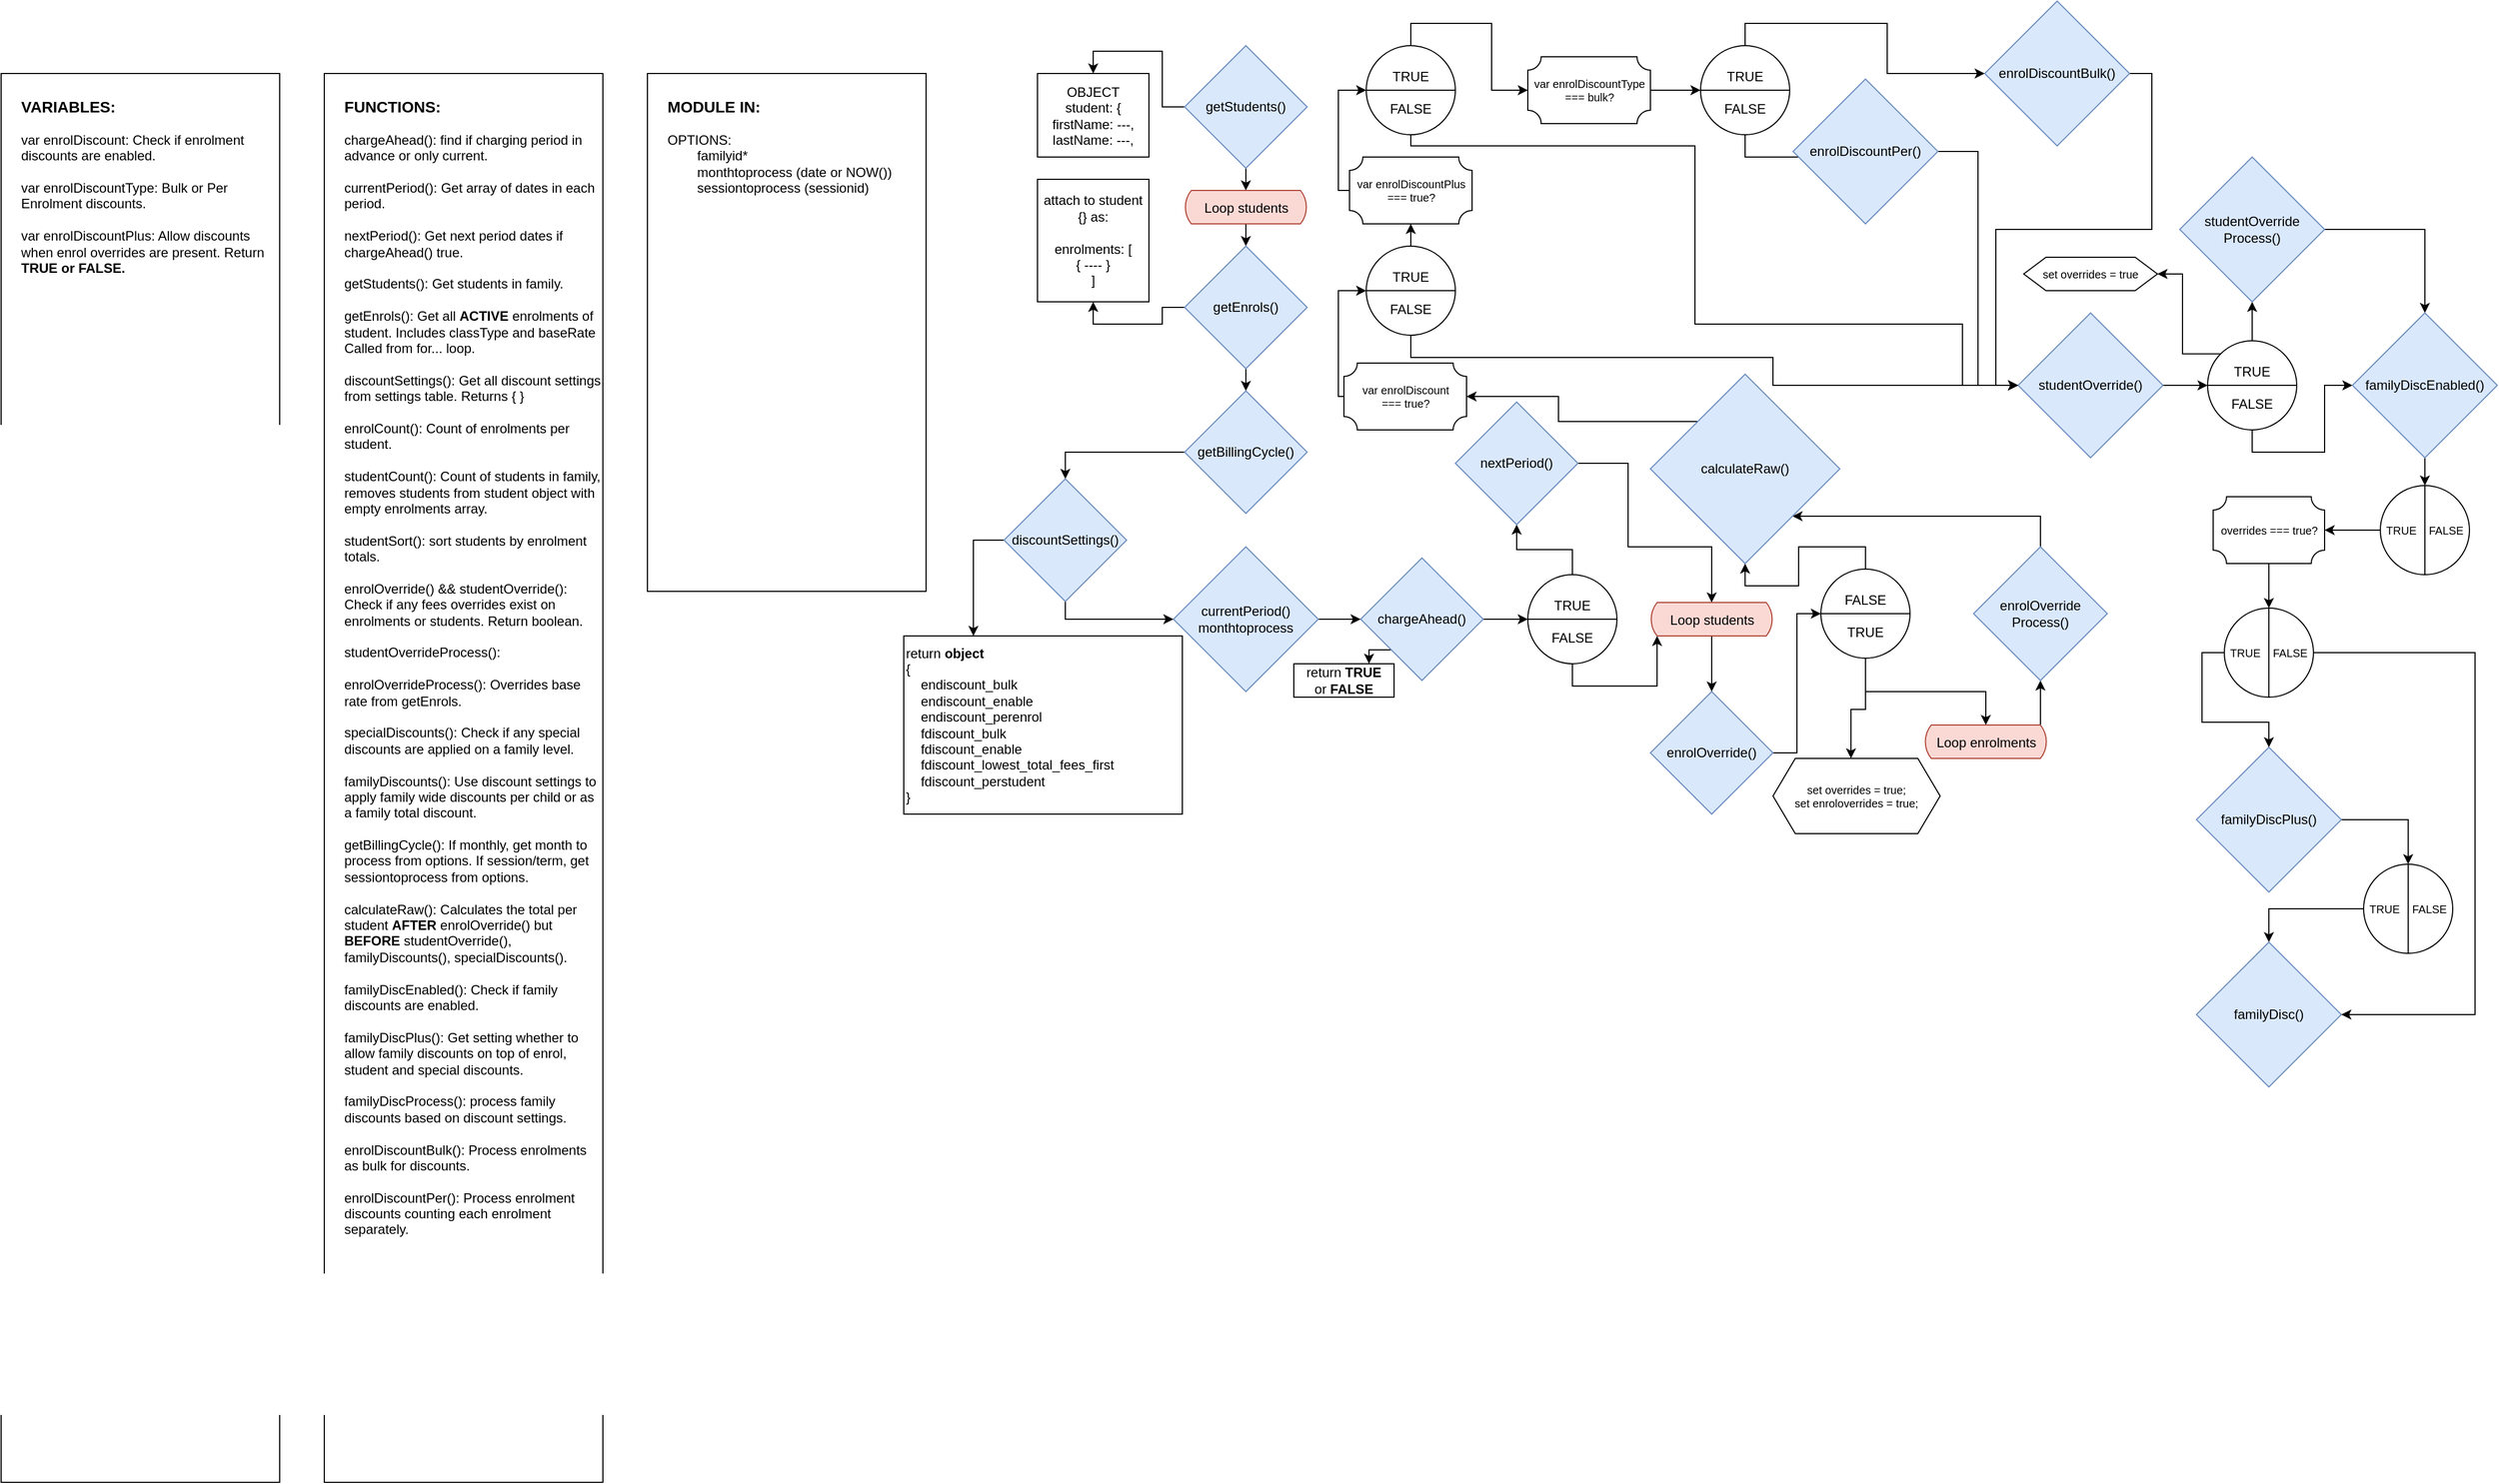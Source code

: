 <mxfile version="15.8.4" type="device"><diagram id="IL08OkszgOIaDv6bmQ_G" name="Page-1"><mxGraphModel dx="2839" dy="714" grid="1" gridSize="10" guides="1" tooltips="1" connect="1" arrows="1" fold="1" page="1" pageScale="1" pageWidth="1654" pageHeight="2336" math="0" shadow="0"><root><mxCell id="0"/><mxCell id="1" parent="0"/><mxCell id="KLefEmiW_nA1kZJqH7Eo-4" style="edgeStyle=orthogonalEdgeStyle;rounded=0;orthogonalLoop=1;jettySize=auto;html=1;exitX=0.5;exitY=1;exitDx=0;exitDy=0;entryX=0.5;entryY=0;entryDx=0;entryDy=0;entryPerimeter=0;" edge="1" parent="1" source="KLefEmiW_nA1kZJqH7Eo-1" target="KLefEmiW_nA1kZJqH7Eo-2"><mxGeometry relative="1" as="geometry"/></mxCell><mxCell id="KLefEmiW_nA1kZJqH7Eo-12" value="" style="edgeStyle=orthogonalEdgeStyle;rounded=0;orthogonalLoop=1;jettySize=auto;html=1;entryX=0.5;entryY=0;entryDx=0;entryDy=0;" edge="1" parent="1" source="KLefEmiW_nA1kZJqH7Eo-1" target="KLefEmiW_nA1kZJqH7Eo-11"><mxGeometry relative="1" as="geometry"/></mxCell><mxCell id="KLefEmiW_nA1kZJqH7Eo-1" value="getStudents()" style="rhombus;whiteSpace=wrap;html=1;fillColor=#dae8fc;strokeColor=#6c8ebf;" vertex="1" parent="1"><mxGeometry x="262" y="50" width="110" height="110" as="geometry"/></mxCell><mxCell id="KLefEmiW_nA1kZJqH7Eo-6" style="edgeStyle=orthogonalEdgeStyle;rounded=0;orthogonalLoop=1;jettySize=auto;html=1;exitX=0.5;exitY=1;exitDx=0;exitDy=0;exitPerimeter=0;entryX=0.5;entryY=0;entryDx=0;entryDy=0;" edge="1" parent="1" source="KLefEmiW_nA1kZJqH7Eo-2" target="KLefEmiW_nA1kZJqH7Eo-5"><mxGeometry relative="1" as="geometry"/></mxCell><mxCell id="KLefEmiW_nA1kZJqH7Eo-2" value="&lt;p style=&quot;line-height: 1&quot;&gt;Loop students&lt;/p&gt;" style="html=1;dashed=0;whitespace=wrap;shape=mxgraph.dfd.loop;fillColor=#fad9d5;strokeColor=#ae4132;" vertex="1" parent="1"><mxGeometry x="262" y="180" width="110" height="30" as="geometry"/></mxCell><mxCell id="KLefEmiW_nA1kZJqH7Eo-8" style="edgeStyle=orthogonalEdgeStyle;rounded=0;orthogonalLoop=1;jettySize=auto;html=1;exitX=0.5;exitY=1;exitDx=0;exitDy=0;entryX=0.5;entryY=0;entryDx=0;entryDy=0;" edge="1" parent="1" source="KLefEmiW_nA1kZJqH7Eo-5" target="KLefEmiW_nA1kZJqH7Eo-15"><mxGeometry relative="1" as="geometry"/></mxCell><mxCell id="KLefEmiW_nA1kZJqH7Eo-14" value="" style="edgeStyle=orthogonalEdgeStyle;rounded=0;orthogonalLoop=1;jettySize=auto;html=1;entryX=0.5;entryY=1;entryDx=0;entryDy=0;" edge="1" parent="1" source="KLefEmiW_nA1kZJqH7Eo-5" target="KLefEmiW_nA1kZJqH7Eo-13"><mxGeometry relative="1" as="geometry"/></mxCell><mxCell id="KLefEmiW_nA1kZJqH7Eo-5" value="getEnrols()" style="rhombus;whiteSpace=wrap;html=1;fillColor=#dae8fc;strokeColor=#6c8ebf;" vertex="1" parent="1"><mxGeometry x="262" y="230" width="110" height="110" as="geometry"/></mxCell><mxCell id="KLefEmiW_nA1kZJqH7Eo-29" style="edgeStyle=orthogonalEdgeStyle;rounded=0;orthogonalLoop=1;jettySize=auto;html=1;exitX=0;exitY=1;exitDx=0;exitDy=0;entryX=0.75;entryY=0;entryDx=0;entryDy=0;" edge="1" parent="1" source="KLefEmiW_nA1kZJqH7Eo-7" target="KLefEmiW_nA1kZJqH7Eo-9"><mxGeometry relative="1" as="geometry"/></mxCell><mxCell id="KLefEmiW_nA1kZJqH7Eo-30" style="edgeStyle=orthogonalEdgeStyle;rounded=0;orthogonalLoop=1;jettySize=auto;html=1;exitX=1;exitY=0.5;exitDx=0;exitDy=0;entryX=0;entryY=0.5;entryDx=0;entryDy=0;" edge="1" parent="1" source="KLefEmiW_nA1kZJqH7Eo-7" target="KLefEmiW_nA1kZJqH7Eo-22"><mxGeometry relative="1" as="geometry"/></mxCell><mxCell id="KLefEmiW_nA1kZJqH7Eo-7" value="chargeAhead()" style="rhombus;whiteSpace=wrap;html=1;fillColor=#dae8fc;strokeColor=#6c8ebf;" vertex="1" parent="1"><mxGeometry x="420" y="510" width="110" height="110" as="geometry"/></mxCell><mxCell id="KLefEmiW_nA1kZJqH7Eo-9" value="return &lt;b&gt;TRUE&lt;/b&gt;&lt;br&gt;or &lt;b&gt;FALSE&lt;/b&gt;" style="whiteSpace=wrap;html=1;" vertex="1" parent="1"><mxGeometry x="360" y="605" width="90" height="30" as="geometry"/></mxCell><mxCell id="KLefEmiW_nA1kZJqH7Eo-11" value="OBJECT&lt;br&gt;student: {&lt;br&gt;firstName: ---,&lt;br&gt;lastName: ---," style="whiteSpace=wrap;html=1;" vertex="1" parent="1"><mxGeometry x="130" y="75" width="100" height="75" as="geometry"/></mxCell><mxCell id="KLefEmiW_nA1kZJqH7Eo-13" value="attach to student {} as:&lt;br&gt;&lt;br&gt;enrolments: [&lt;br&gt;{ ---- }&lt;br&gt;]" style="whiteSpace=wrap;html=1;" vertex="1" parent="1"><mxGeometry x="130" y="170" width="100" height="110" as="geometry"/></mxCell><mxCell id="KLefEmiW_nA1kZJqH7Eo-100" style="edgeStyle=orthogonalEdgeStyle;rounded=0;orthogonalLoop=1;jettySize=auto;html=1;exitX=0;exitY=0.5;exitDx=0;exitDy=0;entryX=0.5;entryY=0;entryDx=0;entryDy=0;fontSize=10;" edge="1" parent="1" source="KLefEmiW_nA1kZJqH7Eo-15" target="KLefEmiW_nA1kZJqH7Eo-99"><mxGeometry relative="1" as="geometry"><Array as="points"><mxPoint x="155" y="415"/></Array></mxGeometry></mxCell><mxCell id="KLefEmiW_nA1kZJqH7Eo-15" value="getBillingCycle()" style="rhombus;whiteSpace=wrap;html=1;fillColor=#dae8fc;strokeColor=#6c8ebf;" vertex="1" parent="1"><mxGeometry x="262" y="360" width="110" height="110" as="geometry"/></mxCell><mxCell id="KLefEmiW_nA1kZJqH7Eo-19" value="&lt;h3&gt;MODULE IN:&lt;/h3&gt;&lt;div&gt;OPTIONS:&lt;/div&gt;&lt;div&gt;&lt;span style=&quot;white-space: pre&quot;&gt;&#9;&lt;/span&gt;familyid*&lt;/div&gt;&lt;div&gt;&lt;span style=&quot;white-space: pre&quot;&gt;&#9;&lt;/span&gt;monthtoprocess (date or NOW())&lt;br&gt;&lt;/div&gt;&lt;div&gt;&lt;span style=&quot;white-space: pre&quot;&gt;&#9;&lt;/span&gt;sessiontoprocess (sessionid)&lt;br&gt;&lt;/div&gt;" style="rounded=0;whiteSpace=wrap;html=1;align=left;labelPosition=center;verticalLabelPosition=middle;verticalAlign=top;spacing=3;spacingLeft=15;" vertex="1" parent="1"><mxGeometry x="-220" y="75" width="250" height="465" as="geometry"/></mxCell><mxCell id="KLefEmiW_nA1kZJqH7Eo-20" value="&lt;h3&gt;FUNCTIONS:&lt;/h3&gt;&lt;div&gt;chargeAhead(): find if charging period in advance or only current.&lt;/div&gt;&lt;div&gt;&lt;br&gt;&lt;/div&gt;&lt;div&gt;currentPeriod(): Get array of dates in each period.&lt;/div&gt;&lt;div&gt;&lt;br&gt;&lt;/div&gt;&lt;div&gt;nextPeriod(): Get next period dates if chargeAhead() true.&lt;/div&gt;&lt;div&gt;&lt;br&gt;&lt;/div&gt;&lt;div&gt;getStudents(): Get students in family.&lt;/div&gt;&lt;div&gt;&lt;br&gt;&lt;/div&gt;&lt;div&gt;getEnrols(): Get all &lt;b&gt;ACTIVE &lt;/b&gt;enrolments of student. Includes classType and baseRate Called from for... loop.&lt;/div&gt;&lt;div&gt;&lt;br&gt;&lt;/div&gt;&lt;div&gt;discountSettings(): Get all discount settings from settings table. Returns { }&lt;/div&gt;&lt;div&gt;&lt;br&gt;&lt;/div&gt;&lt;div&gt;enrolCount(): Count of enrolments per student.&lt;/div&gt;&lt;div&gt;&lt;br&gt;&lt;/div&gt;&lt;div&gt;studentCount(): Count of students in family, removes students from student object with empty enrolments array.&lt;/div&gt;&lt;div&gt;&lt;br&gt;&lt;/div&gt;&lt;div&gt;studentSort(): sort students by enrolment totals.&lt;/div&gt;&lt;div&gt;&lt;br&gt;&lt;/div&gt;&lt;div&gt;enrolOverride() &amp;amp;&amp;amp; studentOverride(): Check if any fees overrides exist on enrolments or students. Return boolean.&lt;/div&gt;&lt;div&gt;&lt;br&gt;&lt;/div&gt;&lt;div&gt;studentOverrideProcess&lt;span&gt;():&lt;/span&gt;&lt;/div&gt;&lt;div&gt;&lt;br&gt;&lt;/div&gt;&lt;div&gt;enrolOverrideProcess(): Overrides base rate from getEnrols.&lt;/div&gt;&lt;div&gt;&lt;br&gt;&lt;/div&gt;&lt;div&gt;specialDiscounts(): Check if any special discounts are applied on a family level.&lt;/div&gt;&lt;div&gt;&lt;br&gt;&lt;/div&gt;&lt;div&gt;familyDiscounts(): Use discount settings to apply family wide discounts per child or as a family total&amp;nbsp;&lt;span&gt;discount.&lt;/span&gt;&lt;/div&gt;&lt;div&gt;&lt;br&gt;&lt;/div&gt;&lt;div&gt;getBillingCycle(): If monthly, get month to process from options. If session/term, get sessiontoprocess from options.&lt;/div&gt;&lt;div&gt;&lt;br&gt;&lt;/div&gt;&lt;div&gt;calculateRaw(): Calculates the total per student &lt;b&gt;AFTER &lt;/b&gt;enrolOverride() but &lt;b&gt;BEFORE&lt;/b&gt;&amp;nbsp;studentOverride(), familyDiscounts(), specialDiscounts().&lt;/div&gt;&lt;div&gt;&lt;br&gt;&lt;/div&gt;&lt;div&gt;familyDiscEnabled(): Check if family discounts are enabled.&lt;/div&gt;&lt;div&gt;&lt;br&gt;&lt;/div&gt;&lt;div&gt;familyDiscPlus(): Get setting whether to allow family discounts on top of enrol, student and special discounts.&lt;/div&gt;&lt;div&gt;&lt;br&gt;&lt;/div&gt;&lt;div&gt;familyDiscProcess(): process family discounts based on discount settings.&lt;/div&gt;&lt;div&gt;&lt;br&gt;&lt;/div&gt;&lt;div&gt;&lt;span&gt;enrolDiscountBulk(): Process enrolments as bulk for discounts.&lt;/span&gt;&lt;br&gt;&lt;/div&gt;&lt;div&gt;&lt;span&gt;&lt;br&gt;&lt;/span&gt;&lt;/div&gt;&lt;div&gt;&lt;span&gt;enrolDiscountPer(): Process enrolment discounts counting each enrolment separately.&lt;/span&gt;&lt;/div&gt;" style="rounded=0;whiteSpace=wrap;html=1;align=left;labelPosition=center;verticalLabelPosition=middle;verticalAlign=top;spacing=3;spacingLeft=15;" vertex="1" parent="1"><mxGeometry x="-510" y="75" width="250" height="1265" as="geometry"/></mxCell><mxCell id="KLefEmiW_nA1kZJqH7Eo-32" style="edgeStyle=orthogonalEdgeStyle;rounded=0;orthogonalLoop=1;jettySize=auto;html=1;exitX=0.5;exitY=0;exitDx=0;exitDy=0;entryX=0.5;entryY=1;entryDx=0;entryDy=0;" edge="1" parent="1" source="KLefEmiW_nA1kZJqH7Eo-22" target="KLefEmiW_nA1kZJqH7Eo-31"><mxGeometry relative="1" as="geometry"/></mxCell><mxCell id="KLefEmiW_nA1kZJqH7Eo-66" style="edgeStyle=orthogonalEdgeStyle;rounded=0;orthogonalLoop=1;jettySize=auto;html=1;exitX=0.5;exitY=1;exitDx=0;exitDy=0;entryX=0;entryY=0;entryDx=6;entryDy=30;entryPerimeter=0;" edge="1" parent="1" source="KLefEmiW_nA1kZJqH7Eo-22" target="KLefEmiW_nA1kZJqH7Eo-38"><mxGeometry relative="1" as="geometry"/></mxCell><mxCell id="KLefEmiW_nA1kZJqH7Eo-22" value="&lt;br&gt;TRUE&lt;br&gt;&lt;br&gt;FALSE" style="shape=lineEllipse;perimeter=ellipsePerimeter;whiteSpace=wrap;html=1;backgroundOutline=1;align=center;verticalAlign=top;rotation=0;" vertex="1" parent="1"><mxGeometry x="570" y="525" width="80" height="80" as="geometry"/></mxCell><mxCell id="KLefEmiW_nA1kZJqH7Eo-28" style="edgeStyle=orthogonalEdgeStyle;rounded=0;orthogonalLoop=1;jettySize=auto;html=1;exitX=1;exitY=0.5;exitDx=0;exitDy=0;entryX=0;entryY=0.5;entryDx=0;entryDy=0;" edge="1" parent="1" source="KLefEmiW_nA1kZJqH7Eo-26" target="KLefEmiW_nA1kZJqH7Eo-7"><mxGeometry relative="1" as="geometry"/></mxCell><mxCell id="KLefEmiW_nA1kZJqH7Eo-26" value="currentPeriod()&lt;br&gt;monthtoprocess" style="rhombus;whiteSpace=wrap;html=1;fillColor=#dae8fc;strokeColor=#6c8ebf;" vertex="1" parent="1"><mxGeometry x="252" y="500" width="130" height="130" as="geometry"/></mxCell><mxCell id="KLefEmiW_nA1kZJqH7Eo-53" style="edgeStyle=orthogonalEdgeStyle;rounded=0;orthogonalLoop=1;jettySize=auto;html=1;exitX=1;exitY=0.5;exitDx=0;exitDy=0;entryX=0.5;entryY=0;entryDx=0;entryDy=0;entryPerimeter=0;" edge="1" parent="1" source="KLefEmiW_nA1kZJqH7Eo-31" target="KLefEmiW_nA1kZJqH7Eo-38"><mxGeometry relative="1" as="geometry"><Array as="points"><mxPoint x="660" y="425"/><mxPoint x="660" y="500"/><mxPoint x="735" y="500"/></Array></mxGeometry></mxCell><mxCell id="KLefEmiW_nA1kZJqH7Eo-31" value="nextPeriod()" style="rhombus;whiteSpace=wrap;html=1;fillColor=#dae8fc;strokeColor=#6c8ebf;" vertex="1" parent="1"><mxGeometry x="505" y="370" width="110" height="110" as="geometry"/></mxCell><mxCell id="KLefEmiW_nA1kZJqH7Eo-45" style="edgeStyle=orthogonalEdgeStyle;rounded=0;orthogonalLoop=1;jettySize=auto;html=1;exitX=1;exitY=0.5;exitDx=0;exitDy=0;entryX=0;entryY=0.5;entryDx=0;entryDy=0;" edge="1" parent="1" source="KLefEmiW_nA1kZJqH7Eo-33" target="KLefEmiW_nA1kZJqH7Eo-44"><mxGeometry relative="1" as="geometry"/></mxCell><mxCell id="KLefEmiW_nA1kZJqH7Eo-33" value="enrolOverride()" style="rhombus;whiteSpace=wrap;html=1;fillColor=#dae8fc;strokeColor=#6c8ebf;" vertex="1" parent="1"><mxGeometry x="680" y="630" width="110" height="110" as="geometry"/></mxCell><mxCell id="KLefEmiW_nA1kZJqH7Eo-63" style="edgeStyle=orthogonalEdgeStyle;rounded=0;orthogonalLoop=1;jettySize=auto;html=1;entryX=0;entryY=0.5;entryDx=0;entryDy=0;" edge="1" parent="1" source="KLefEmiW_nA1kZJqH7Eo-37" target="KLefEmiW_nA1kZJqH7Eo-41"><mxGeometry relative="1" as="geometry"/></mxCell><mxCell id="KLefEmiW_nA1kZJqH7Eo-37" value="studentOverride()" style="rhombus;whiteSpace=wrap;html=1;fillColor=#dae8fc;strokeColor=#6c8ebf;" vertex="1" parent="1"><mxGeometry x="1010" y="290" width="130" height="130" as="geometry"/></mxCell><mxCell id="KLefEmiW_nA1kZJqH7Eo-56" style="edgeStyle=orthogonalEdgeStyle;rounded=0;orthogonalLoop=1;jettySize=auto;html=1;exitX=0.5;exitY=1;exitDx=0;exitDy=0;exitPerimeter=0;entryX=0.5;entryY=0;entryDx=0;entryDy=0;" edge="1" parent="1" source="KLefEmiW_nA1kZJqH7Eo-38" target="KLefEmiW_nA1kZJqH7Eo-33"><mxGeometry relative="1" as="geometry"/></mxCell><mxCell id="KLefEmiW_nA1kZJqH7Eo-38" value="&lt;p style=&quot;line-height: 1&quot;&gt;Loop students&lt;/p&gt;" style="html=1;dashed=0;whitespace=wrap;shape=mxgraph.dfd.loop;fillColor=#fad9d5;strokeColor=#ae4132;" vertex="1" parent="1"><mxGeometry x="680" y="550" width="110" height="30" as="geometry"/></mxCell><mxCell id="KLefEmiW_nA1kZJqH7Eo-65" style="edgeStyle=orthogonalEdgeStyle;rounded=0;orthogonalLoop=1;jettySize=auto;html=1;entryX=0.5;entryY=1;entryDx=0;entryDy=0;" edge="1" parent="1" source="KLefEmiW_nA1kZJqH7Eo-41" target="KLefEmiW_nA1kZJqH7Eo-64"><mxGeometry relative="1" as="geometry"/></mxCell><mxCell id="KLefEmiW_nA1kZJqH7Eo-84" style="edgeStyle=orthogonalEdgeStyle;rounded=0;orthogonalLoop=1;jettySize=auto;html=1;exitX=0;exitY=0;exitDx=0;exitDy=0;entryX=1;entryY=0.5;entryDx=0;entryDy=0;fontSize=10;" edge="1" parent="1" source="KLefEmiW_nA1kZJqH7Eo-41" target="KLefEmiW_nA1kZJqH7Eo-83"><mxGeometry relative="1" as="geometry"/></mxCell><mxCell id="KLefEmiW_nA1kZJqH7Eo-94" style="edgeStyle=orthogonalEdgeStyle;rounded=0;orthogonalLoop=1;jettySize=auto;html=1;exitX=0.5;exitY=1;exitDx=0;exitDy=0;entryX=0;entryY=0.5;entryDx=0;entryDy=0;fontSize=10;" edge="1" parent="1" source="KLefEmiW_nA1kZJqH7Eo-41" target="KLefEmiW_nA1kZJqH7Eo-75"><mxGeometry relative="1" as="geometry"/></mxCell><mxCell id="KLefEmiW_nA1kZJqH7Eo-41" value="&lt;br&gt;TRUE&lt;br&gt;&lt;br&gt;FALSE" style="shape=lineEllipse;perimeter=ellipsePerimeter;whiteSpace=wrap;html=1;backgroundOutline=1;align=center;verticalAlign=top;rotation=0;" vertex="1" parent="1"><mxGeometry x="1180" y="315" width="80" height="80" as="geometry"/></mxCell><mxCell id="KLefEmiW_nA1kZJqH7Eo-48" style="edgeStyle=orthogonalEdgeStyle;rounded=0;orthogonalLoop=1;jettySize=auto;html=1;exitX=0.5;exitY=1;exitDx=0;exitDy=0;entryX=0.5;entryY=0;entryDx=0;entryDy=0;entryPerimeter=0;" edge="1" parent="1" source="KLefEmiW_nA1kZJqH7Eo-44" target="KLefEmiW_nA1kZJqH7Eo-46"><mxGeometry relative="1" as="geometry"/></mxCell><mxCell id="KLefEmiW_nA1kZJqH7Eo-82" style="edgeStyle=orthogonalEdgeStyle;rounded=0;orthogonalLoop=1;jettySize=auto;html=1;exitX=0.5;exitY=1;exitDx=0;exitDy=0;fontSize=10;" edge="1" parent="1" source="KLefEmiW_nA1kZJqH7Eo-44" target="KLefEmiW_nA1kZJqH7Eo-79"><mxGeometry relative="1" as="geometry"><Array as="points"><mxPoint x="873" y="646"/><mxPoint x="860" y="646"/></Array></mxGeometry></mxCell><mxCell id="KLefEmiW_nA1kZJqH7Eo-93" style="edgeStyle=orthogonalEdgeStyle;rounded=0;orthogonalLoop=1;jettySize=auto;html=1;exitX=0.5;exitY=0;exitDx=0;exitDy=0;entryX=0.5;entryY=1;entryDx=0;entryDy=0;fontSize=10;" edge="1" parent="1" source="KLefEmiW_nA1kZJqH7Eo-44" target="KLefEmiW_nA1kZJqH7Eo-58"><mxGeometry relative="1" as="geometry"/></mxCell><mxCell id="KLefEmiW_nA1kZJqH7Eo-44" value="&lt;br&gt;FALSE&lt;br&gt;&lt;br&gt;TRUE" style="shape=lineEllipse;perimeter=ellipsePerimeter;whiteSpace=wrap;html=1;backgroundOutline=1;align=center;verticalAlign=top;rotation=0;" vertex="1" parent="1"><mxGeometry x="833" y="520" width="80" height="80" as="geometry"/></mxCell><mxCell id="KLefEmiW_nA1kZJqH7Eo-81" style="edgeStyle=orthogonalEdgeStyle;rounded=0;orthogonalLoop=1;jettySize=auto;html=1;exitX=0;exitY=0;exitDx=104;exitDy=0;exitPerimeter=0;entryX=0.5;entryY=1;entryDx=0;entryDy=0;fontSize=10;" edge="1" parent="1" source="KLefEmiW_nA1kZJqH7Eo-46" target="KLefEmiW_nA1kZJqH7Eo-49"><mxGeometry relative="1" as="geometry"/></mxCell><mxCell id="KLefEmiW_nA1kZJqH7Eo-46" value="&lt;p style=&quot;line-height: 1&quot;&gt;Loop enrolments&lt;/p&gt;" style="html=1;dashed=0;whitespace=wrap;shape=mxgraph.dfd.loop;fillColor=#fad9d5;strokeColor=#ae4132;" vertex="1" parent="1"><mxGeometry x="926" y="660" width="110" height="30" as="geometry"/></mxCell><mxCell id="KLefEmiW_nA1kZJqH7Eo-59" style="edgeStyle=orthogonalEdgeStyle;rounded=0;orthogonalLoop=1;jettySize=auto;html=1;exitX=0.5;exitY=0;exitDx=0;exitDy=0;entryX=1;entryY=1;entryDx=0;entryDy=0;" edge="1" parent="1" source="KLefEmiW_nA1kZJqH7Eo-49" target="KLefEmiW_nA1kZJqH7Eo-58"><mxGeometry relative="1" as="geometry"/></mxCell><mxCell id="KLefEmiW_nA1kZJqH7Eo-49" value="enrolOverride&lt;br&gt;Process()" style="rhombus;whiteSpace=wrap;html=1;fillColor=#dae8fc;strokeColor=#6c8ebf;" vertex="1" parent="1"><mxGeometry x="970" y="500" width="120" height="120" as="geometry"/></mxCell><mxCell id="KLefEmiW_nA1kZJqH7Eo-105" style="edgeStyle=orthogonalEdgeStyle;rounded=0;orthogonalLoop=1;jettySize=auto;html=1;exitX=0;exitY=0;exitDx=0;exitDy=0;fontSize=10;entryX=1;entryY=0.5;entryDx=0;entryDy=0;entryPerimeter=0;" edge="1" parent="1" source="KLefEmiW_nA1kZJqH7Eo-58" target="KLefEmiW_nA1kZJqH7Eo-106"><mxGeometry relative="1" as="geometry"><mxPoint x="630" y="327.714" as="targetPoint"/></mxGeometry></mxCell><mxCell id="KLefEmiW_nA1kZJqH7Eo-58" value="calculateRaw()" style="rhombus;whiteSpace=wrap;html=1;fillColor=#dae8fc;strokeColor=#6c8ebf;" vertex="1" parent="1"><mxGeometry x="680" y="345" width="170" height="170" as="geometry"/></mxCell><mxCell id="KLefEmiW_nA1kZJqH7Eo-85" style="edgeStyle=orthogonalEdgeStyle;rounded=0;orthogonalLoop=1;jettySize=auto;html=1;exitX=1;exitY=0.5;exitDx=0;exitDy=0;entryX=0.5;entryY=0;entryDx=0;entryDy=0;fontSize=10;" edge="1" parent="1" source="KLefEmiW_nA1kZJqH7Eo-64" target="KLefEmiW_nA1kZJqH7Eo-75"><mxGeometry relative="1" as="geometry"/></mxCell><mxCell id="KLefEmiW_nA1kZJqH7Eo-64" value="studentOverride&lt;br&gt;Process()" style="rhombus;whiteSpace=wrap;html=1;fillColor=#dae8fc;strokeColor=#6c8ebf;" vertex="1" parent="1"><mxGeometry x="1155" y="150" width="130" height="130" as="geometry"/></mxCell><mxCell id="KLefEmiW_nA1kZJqH7Eo-72" style="edgeStyle=orthogonalEdgeStyle;rounded=0;orthogonalLoop=1;jettySize=auto;html=1;entryX=0.5;entryY=0;entryDx=0;entryDy=0;fontSize=10;" edge="1" parent="1" source="KLefEmiW_nA1kZJqH7Eo-68" target="KLefEmiW_nA1kZJqH7Eo-71"><mxGeometry relative="1" as="geometry"/></mxCell><mxCell id="KLefEmiW_nA1kZJqH7Eo-68" value="familyDiscPlus()" style="rhombus;whiteSpace=wrap;html=1;fillColor=#dae8fc;strokeColor=#6c8ebf;" vertex="1" parent="1"><mxGeometry x="1170" y="680" width="130" height="130" as="geometry"/></mxCell><mxCell id="KLefEmiW_nA1kZJqH7Eo-92" style="edgeStyle=orthogonalEdgeStyle;rounded=0;orthogonalLoop=1;jettySize=auto;html=1;exitX=0;exitY=0.5;exitDx=0;exitDy=0;entryX=0.5;entryY=0;entryDx=0;entryDy=0;fontSize=10;" edge="1" parent="1" source="KLefEmiW_nA1kZJqH7Eo-71" target="KLefEmiW_nA1kZJqH7Eo-73"><mxGeometry relative="1" as="geometry"/></mxCell><mxCell id="KLefEmiW_nA1kZJqH7Eo-71" value="TRUE&amp;nbsp; &amp;nbsp; FALSE" style="shape=lineEllipse;line=vertical;perimeter=ellipsePerimeter;whiteSpace=wrap;html=1;backgroundOutline=1;align=center;verticalAlign=middle;fontSize=10;" vertex="1" parent="1"><mxGeometry x="1320" y="785" width="80" height="80" as="geometry"/></mxCell><mxCell id="KLefEmiW_nA1kZJqH7Eo-73" value="familyDisc()" style="rhombus;whiteSpace=wrap;html=1;fillColor=#dae8fc;strokeColor=#6c8ebf;" vertex="1" parent="1"><mxGeometry x="1170" y="855" width="130" height="130" as="geometry"/></mxCell><mxCell id="KLefEmiW_nA1kZJqH7Eo-78" style="edgeStyle=orthogonalEdgeStyle;rounded=0;orthogonalLoop=1;jettySize=auto;html=1;exitX=0.5;exitY=1;exitDx=0;exitDy=0;entryX=0.5;entryY=0;entryDx=0;entryDy=0;fontSize=10;" edge="1" parent="1" source="KLefEmiW_nA1kZJqH7Eo-75" target="KLefEmiW_nA1kZJqH7Eo-77"><mxGeometry relative="1" as="geometry"/></mxCell><mxCell id="KLefEmiW_nA1kZJqH7Eo-75" value="familyDiscEnabled()" style="rhombus;whiteSpace=wrap;html=1;fillColor=#dae8fc;strokeColor=#6c8ebf;" vertex="1" parent="1"><mxGeometry x="1310" y="290" width="130" height="130" as="geometry"/></mxCell><mxCell id="KLefEmiW_nA1kZJqH7Eo-90" style="edgeStyle=orthogonalEdgeStyle;rounded=0;orthogonalLoop=1;jettySize=auto;html=1;exitX=0;exitY=0.5;exitDx=0;exitDy=0;entryX=1;entryY=0.5;entryDx=0;entryDy=0;entryPerimeter=0;fontSize=10;" edge="1" parent="1" source="KLefEmiW_nA1kZJqH7Eo-77" target="KLefEmiW_nA1kZJqH7Eo-89"><mxGeometry relative="1" as="geometry"/></mxCell><mxCell id="KLefEmiW_nA1kZJqH7Eo-77" value="TRUE&amp;nbsp; &amp;nbsp; FALSE" style="shape=lineEllipse;line=vertical;perimeter=ellipsePerimeter;whiteSpace=wrap;html=1;backgroundOutline=1;align=center;verticalAlign=middle;fontSize=10;" vertex="1" parent="1"><mxGeometry x="1335" y="445" width="80" height="80" as="geometry"/></mxCell><mxCell id="KLefEmiW_nA1kZJqH7Eo-79" value="set overrides = true;&lt;br&gt;set enroloverrides = true;" style="shape=hexagon;perimeter=hexagonPerimeter2;whiteSpace=wrap;html=1;fixedSize=1;fontSize=10;align=center;verticalAlign=middle;" vertex="1" parent="1"><mxGeometry x="790" y="690" width="150" height="67.5" as="geometry"/></mxCell><mxCell id="KLefEmiW_nA1kZJqH7Eo-83" value="set overrides = true" style="shape=hexagon;perimeter=hexagonPerimeter2;whiteSpace=wrap;html=1;fixedSize=1;fontSize=10;align=center;verticalAlign=middle;" vertex="1" parent="1"><mxGeometry x="1015" y="240" width="120" height="30" as="geometry"/></mxCell><mxCell id="KLefEmiW_nA1kZJqH7Eo-96" style="edgeStyle=orthogonalEdgeStyle;rounded=0;orthogonalLoop=1;jettySize=auto;html=1;exitX=0.5;exitY=1;exitDx=0;exitDy=0;exitPerimeter=0;entryX=0.5;entryY=0;entryDx=0;entryDy=0;fontSize=10;" edge="1" parent="1" source="KLefEmiW_nA1kZJqH7Eo-89" target="KLefEmiW_nA1kZJqH7Eo-95"><mxGeometry relative="1" as="geometry"/></mxCell><mxCell id="KLefEmiW_nA1kZJqH7Eo-89" value="&lt;span style=&quot;text-align: left&quot;&gt;overrides === true?&lt;/span&gt;" style="verticalLabelPosition=middle;verticalAlign=middle;html=1;shape=mxgraph.basic.plaque;dx=6;fontSize=10;labelPosition=center;align=center;" vertex="1" parent="1"><mxGeometry x="1185" y="455" width="100" height="60" as="geometry"/></mxCell><mxCell id="KLefEmiW_nA1kZJqH7Eo-97" style="edgeStyle=orthogonalEdgeStyle;rounded=0;orthogonalLoop=1;jettySize=auto;html=1;exitX=0;exitY=0.5;exitDx=0;exitDy=0;entryX=0.5;entryY=0;entryDx=0;entryDy=0;fontSize=10;" edge="1" parent="1" source="KLefEmiW_nA1kZJqH7Eo-95" target="KLefEmiW_nA1kZJqH7Eo-68"><mxGeometry relative="1" as="geometry"/></mxCell><mxCell id="KLefEmiW_nA1kZJqH7Eo-98" style="edgeStyle=orthogonalEdgeStyle;rounded=0;orthogonalLoop=1;jettySize=auto;html=1;exitX=1;exitY=0.5;exitDx=0;exitDy=0;entryX=1;entryY=0.5;entryDx=0;entryDy=0;fontSize=10;" edge="1" parent="1" source="KLefEmiW_nA1kZJqH7Eo-95" target="KLefEmiW_nA1kZJqH7Eo-73"><mxGeometry relative="1" as="geometry"><Array as="points"><mxPoint x="1420" y="595"/><mxPoint x="1420" y="920"/></Array></mxGeometry></mxCell><mxCell id="KLefEmiW_nA1kZJqH7Eo-95" value="TRUE&amp;nbsp; &amp;nbsp; FALSE" style="shape=lineEllipse;line=vertical;perimeter=ellipsePerimeter;whiteSpace=wrap;html=1;backgroundOutline=1;align=center;verticalAlign=middle;fontSize=10;" vertex="1" parent="1"><mxGeometry x="1195" y="555" width="80" height="80" as="geometry"/></mxCell><mxCell id="KLefEmiW_nA1kZJqH7Eo-101" style="edgeStyle=orthogonalEdgeStyle;rounded=0;orthogonalLoop=1;jettySize=auto;html=1;exitX=0.5;exitY=1;exitDx=0;exitDy=0;entryX=0;entryY=0.5;entryDx=0;entryDy=0;fontSize=10;" edge="1" parent="1" source="KLefEmiW_nA1kZJqH7Eo-99" target="KLefEmiW_nA1kZJqH7Eo-26"><mxGeometry relative="1" as="geometry"><Array as="points"><mxPoint x="155" y="565"/></Array></mxGeometry></mxCell><mxCell id="KLefEmiW_nA1kZJqH7Eo-104" style="edgeStyle=orthogonalEdgeStyle;rounded=0;orthogonalLoop=1;jettySize=auto;html=1;exitX=0;exitY=0.5;exitDx=0;exitDy=0;entryX=0.25;entryY=0;entryDx=0;entryDy=0;fontSize=10;" edge="1" parent="1" source="KLefEmiW_nA1kZJqH7Eo-99" target="KLefEmiW_nA1kZJqH7Eo-103"><mxGeometry relative="1" as="geometry"/></mxCell><mxCell id="KLefEmiW_nA1kZJqH7Eo-99" value="discountSettings()" style="rhombus;whiteSpace=wrap;html=1;fillColor=#dae8fc;strokeColor=#6c8ebf;" vertex="1" parent="1"><mxGeometry x="100" y="439" width="110" height="110" as="geometry"/></mxCell><mxCell id="KLefEmiW_nA1kZJqH7Eo-103" value="return &lt;b&gt;object&lt;/b&gt;&lt;br&gt;{&lt;br&gt;&lt;span&gt;&#9;&lt;/span&gt;&lt;blockquote style=&quot;margin: 0 0 0 40px ; border: none ; padding: 0px&quot;&gt;&lt;/blockquote&gt;&lt;span&gt;&amp;nbsp; &amp;nbsp; endiscount_bulk&lt;/span&gt;&lt;br&gt;&lt;blockquote style=&quot;margin: 0 0 0 40px ; border: none ; padding: 0px&quot;&gt;&lt;/blockquote&gt;&lt;span&gt;&amp;nbsp; &amp;nbsp; endiscount_enable&lt;br&gt;&amp;nbsp; &amp;nbsp; endiscount_perenrol&lt;br&gt;&amp;nbsp; &amp;nbsp; fdiscount_bulk&lt;/span&gt;&lt;br&gt;&lt;blockquote style=&quot;margin: 0 0 0 40px ; border: none ; padding: 0px&quot;&gt;&lt;/blockquote&gt;&lt;span&gt;&amp;nbsp; &amp;nbsp; fdiscount_enable&lt;/span&gt;&lt;br&gt;&lt;blockquote style=&quot;margin: 0 0 0 40px ; border: none ; padding: 0px&quot;&gt;&lt;/blockquote&gt;&lt;span&gt;&amp;nbsp; &amp;nbsp; fdiscount_lowest_total_fees_first&lt;/span&gt;&lt;br&gt;&amp;nbsp; &amp;nbsp; fdiscount_perstudent&lt;br&gt;}" style="whiteSpace=wrap;html=1;align=left;" vertex="1" parent="1"><mxGeometry x="10" y="580" width="250" height="160" as="geometry"/></mxCell><mxCell id="KLefEmiW_nA1kZJqH7Eo-108" style="edgeStyle=orthogonalEdgeStyle;rounded=0;orthogonalLoop=1;jettySize=auto;html=1;exitX=0;exitY=0.5;exitDx=0;exitDy=0;exitPerimeter=0;entryX=0;entryY=0.5;entryDx=0;entryDy=0;fontSize=10;" edge="1" parent="1" source="KLefEmiW_nA1kZJqH7Eo-106" target="KLefEmiW_nA1kZJqH7Eo-107"><mxGeometry relative="1" as="geometry"><Array as="points"><mxPoint x="400" y="365"/><mxPoint x="400" y="270"/></Array></mxGeometry></mxCell><mxCell id="KLefEmiW_nA1kZJqH7Eo-106" value="&lt;span style=&quot;text-align: left&quot;&gt;var enrolDiscount&lt;br&gt;=== true?&lt;/span&gt;" style="verticalLabelPosition=middle;verticalAlign=middle;html=1;shape=mxgraph.basic.plaque;dx=6;fontSize=10;labelPosition=center;align=center;" vertex="1" parent="1"><mxGeometry x="405" y="335" width="110" height="60" as="geometry"/></mxCell><mxCell id="KLefEmiW_nA1kZJqH7Eo-109" style="edgeStyle=orthogonalEdgeStyle;rounded=0;orthogonalLoop=1;jettySize=auto;html=1;exitX=0.5;exitY=1;exitDx=0;exitDy=0;entryX=0;entryY=0.5;entryDx=0;entryDy=0;fontSize=10;" edge="1" parent="1" source="KLefEmiW_nA1kZJqH7Eo-107" target="KLefEmiW_nA1kZJqH7Eo-37"><mxGeometry relative="1" as="geometry"><Array as="points"><mxPoint x="465" y="330"/><mxPoint x="790" y="330"/><mxPoint x="790" y="355"/></Array></mxGeometry></mxCell><mxCell id="KLefEmiW_nA1kZJqH7Eo-123" style="edgeStyle=orthogonalEdgeStyle;rounded=0;orthogonalLoop=1;jettySize=auto;html=1;entryX=0.5;entryY=1;entryDx=0;entryDy=0;entryPerimeter=0;fontSize=10;" edge="1" parent="1" source="KLefEmiW_nA1kZJqH7Eo-107" target="KLefEmiW_nA1kZJqH7Eo-121"><mxGeometry relative="1" as="geometry"/></mxCell><mxCell id="KLefEmiW_nA1kZJqH7Eo-107" value="&lt;br&gt;TRUE&lt;br&gt;&lt;br&gt;FALSE" style="shape=lineEllipse;perimeter=ellipsePerimeter;whiteSpace=wrap;html=1;backgroundOutline=1;align=center;verticalAlign=top;rotation=0;" vertex="1" parent="1"><mxGeometry x="425" y="230" width="80" height="80" as="geometry"/></mxCell><mxCell id="KLefEmiW_nA1kZJqH7Eo-110" value="&lt;h3&gt;VARIABLES:&lt;/h3&gt;&lt;div&gt;var enrolDiscount: Check if enrolment discounts are enabled.&lt;/div&gt;&lt;div&gt;&lt;br&gt;&lt;/div&gt;&lt;div&gt;var enrolDiscountType: Bulk or Per Enrolment discounts.&lt;/div&gt;&lt;div&gt;&lt;br&gt;&lt;/div&gt;&lt;div&gt;var enrolDiscountPlus: Allow discounts when enrol overrides are present. Return &lt;b&gt;TRUE or FALSE.&lt;/b&gt;&lt;/div&gt;" style="rounded=0;whiteSpace=wrap;html=1;align=left;labelPosition=center;verticalLabelPosition=middle;verticalAlign=top;spacing=3;spacingLeft=15;" vertex="1" parent="1"><mxGeometry x="-800" y="75" width="250" height="1265" as="geometry"/></mxCell><mxCell id="KLefEmiW_nA1kZJqH7Eo-126" style="edgeStyle=orthogonalEdgeStyle;rounded=0;orthogonalLoop=1;jettySize=auto;html=1;exitX=1;exitY=0.5;exitDx=0;exitDy=0;exitPerimeter=0;entryX=0;entryY=0.5;entryDx=0;entryDy=0;fontSize=10;" edge="1" parent="1" source="KLefEmiW_nA1kZJqH7Eo-111" target="KLefEmiW_nA1kZJqH7Eo-113"><mxGeometry relative="1" as="geometry"/></mxCell><mxCell id="KLefEmiW_nA1kZJqH7Eo-111" value="&lt;span style=&quot;text-align: left&quot;&gt;var enrolDiscountType&lt;br&gt;=== bulk?&lt;/span&gt;" style="verticalLabelPosition=middle;verticalAlign=middle;html=1;shape=mxgraph.basic.plaque;dx=6;fontSize=10;labelPosition=center;align=center;" vertex="1" parent="1"><mxGeometry x="570" y="60" width="110" height="60" as="geometry"/></mxCell><mxCell id="KLefEmiW_nA1kZJqH7Eo-116" style="edgeStyle=orthogonalEdgeStyle;rounded=0;orthogonalLoop=1;jettySize=auto;html=1;exitX=0.5;exitY=0;exitDx=0;exitDy=0;entryX=0;entryY=0.5;entryDx=0;entryDy=0;fontSize=10;" edge="1" parent="1" source="KLefEmiW_nA1kZJqH7Eo-113" target="KLefEmiW_nA1kZJqH7Eo-115"><mxGeometry relative="1" as="geometry"/></mxCell><mxCell id="KLefEmiW_nA1kZJqH7Eo-119" style="edgeStyle=orthogonalEdgeStyle;rounded=0;orthogonalLoop=1;jettySize=auto;html=1;exitX=0.5;exitY=1;exitDx=0;exitDy=0;entryX=0;entryY=0.5;entryDx=0;entryDy=0;fontSize=10;" edge="1" parent="1" source="KLefEmiW_nA1kZJqH7Eo-113" target="KLefEmiW_nA1kZJqH7Eo-118"><mxGeometry relative="1" as="geometry"/></mxCell><mxCell id="KLefEmiW_nA1kZJqH7Eo-113" value="&lt;br&gt;TRUE&lt;br&gt;&lt;br&gt;FALSE" style="shape=lineEllipse;perimeter=ellipsePerimeter;whiteSpace=wrap;html=1;backgroundOutline=1;align=center;verticalAlign=top;rotation=0;" vertex="1" parent="1"><mxGeometry x="725" y="50" width="80" height="80" as="geometry"/></mxCell><mxCell id="KLefEmiW_nA1kZJqH7Eo-117" style="edgeStyle=orthogonalEdgeStyle;rounded=0;orthogonalLoop=1;jettySize=auto;html=1;exitX=1;exitY=0.5;exitDx=0;exitDy=0;entryX=0;entryY=0.5;entryDx=0;entryDy=0;fontSize=10;" edge="1" parent="1" source="KLefEmiW_nA1kZJqH7Eo-115" target="KLefEmiW_nA1kZJqH7Eo-37"><mxGeometry relative="1" as="geometry"/></mxCell><mxCell id="KLefEmiW_nA1kZJqH7Eo-115" value="enrolDiscountBulk()" style="rhombus;whiteSpace=wrap;html=1;fillColor=#dae8fc;strokeColor=#6c8ebf;" vertex="1" parent="1"><mxGeometry x="980" y="10" width="130" height="130" as="geometry"/></mxCell><mxCell id="KLefEmiW_nA1kZJqH7Eo-120" style="edgeStyle=orthogonalEdgeStyle;rounded=0;orthogonalLoop=1;jettySize=auto;html=1;exitX=1;exitY=0.5;exitDx=0;exitDy=0;entryX=0;entryY=0.5;entryDx=0;entryDy=0;fontSize=10;" edge="1" parent="1" source="KLefEmiW_nA1kZJqH7Eo-118" target="KLefEmiW_nA1kZJqH7Eo-37"><mxGeometry relative="1" as="geometry"/></mxCell><mxCell id="KLefEmiW_nA1kZJqH7Eo-118" value="enrolDiscountPer()" style="rhombus;whiteSpace=wrap;html=1;fillColor=#dae8fc;strokeColor=#6c8ebf;" vertex="1" parent="1"><mxGeometry x="808" y="80" width="130" height="130" as="geometry"/></mxCell><mxCell id="KLefEmiW_nA1kZJqH7Eo-124" style="edgeStyle=orthogonalEdgeStyle;rounded=0;orthogonalLoop=1;jettySize=auto;html=1;exitX=0;exitY=0.5;exitDx=0;exitDy=0;exitPerimeter=0;entryX=0;entryY=0.5;entryDx=0;entryDy=0;fontSize=10;" edge="1" parent="1" source="KLefEmiW_nA1kZJqH7Eo-121" target="KLefEmiW_nA1kZJqH7Eo-122"><mxGeometry relative="1" as="geometry"><Array as="points"><mxPoint x="400" y="180"/><mxPoint x="400" y="90"/></Array></mxGeometry></mxCell><mxCell id="KLefEmiW_nA1kZJqH7Eo-121" value="&lt;span style=&quot;text-align: left&quot;&gt;var enrolDiscountPlus&lt;br&gt;=== true?&lt;/span&gt;" style="verticalLabelPosition=middle;verticalAlign=middle;html=1;shape=mxgraph.basic.plaque;dx=6;fontSize=10;labelPosition=center;align=center;" vertex="1" parent="1"><mxGeometry x="410" y="150" width="110" height="60" as="geometry"/></mxCell><mxCell id="KLefEmiW_nA1kZJqH7Eo-125" style="edgeStyle=orthogonalEdgeStyle;rounded=0;orthogonalLoop=1;jettySize=auto;html=1;exitX=0.5;exitY=0;exitDx=0;exitDy=0;entryX=0;entryY=0.5;entryDx=0;entryDy=0;entryPerimeter=0;fontSize=10;" edge="1" parent="1" source="KLefEmiW_nA1kZJqH7Eo-122" target="KLefEmiW_nA1kZJqH7Eo-111"><mxGeometry relative="1" as="geometry"/></mxCell><mxCell id="KLefEmiW_nA1kZJqH7Eo-127" style="edgeStyle=orthogonalEdgeStyle;rounded=0;orthogonalLoop=1;jettySize=auto;html=1;exitX=0.5;exitY=1;exitDx=0;exitDy=0;fontSize=10;entryX=0;entryY=0.5;entryDx=0;entryDy=0;" edge="1" parent="1" source="KLefEmiW_nA1kZJqH7Eo-122" target="KLefEmiW_nA1kZJqH7Eo-37"><mxGeometry relative="1" as="geometry"><mxPoint x="840" y="300" as="targetPoint"/><Array as="points"><mxPoint x="465" y="140"/><mxPoint x="720" y="140"/><mxPoint x="720" y="300"/><mxPoint x="960" y="300"/><mxPoint x="960" y="355"/></Array></mxGeometry></mxCell><mxCell id="KLefEmiW_nA1kZJqH7Eo-122" value="&lt;br&gt;TRUE&lt;br&gt;&lt;br&gt;FALSE" style="shape=lineEllipse;perimeter=ellipsePerimeter;whiteSpace=wrap;html=1;backgroundOutline=1;align=center;verticalAlign=top;rotation=0;" vertex="1" parent="1"><mxGeometry x="425" y="50" width="80" height="80" as="geometry"/></mxCell></root></mxGraphModel></diagram></mxfile>